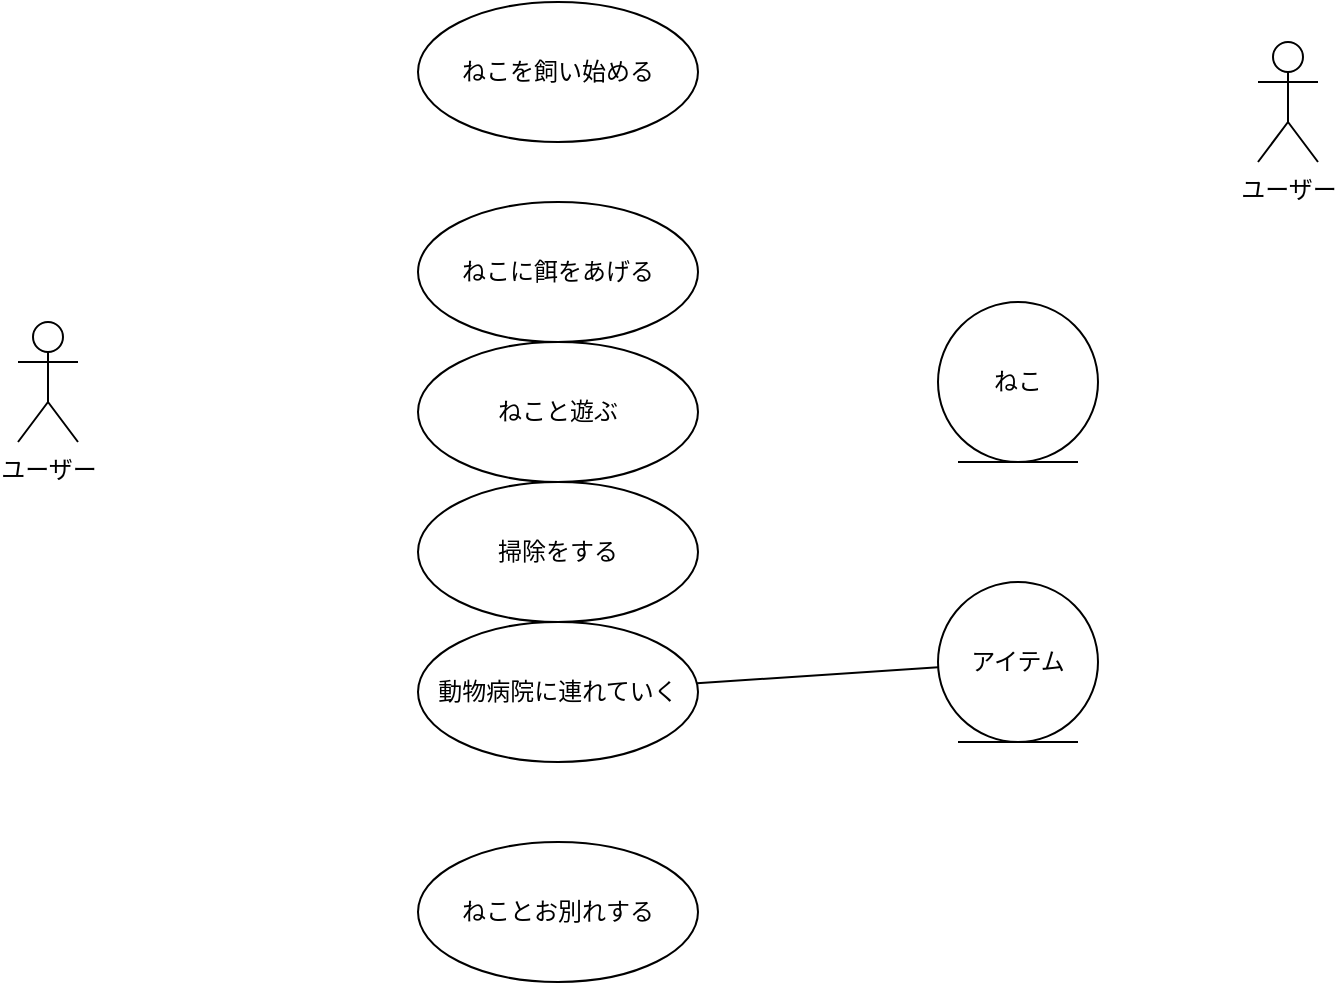 <mxfile>
    <diagram id="YcYUrngqRyG1B-8piv1N" name="Page-1">
        <mxGraphModel dx="2217" dy="762" grid="1" gridSize="10" guides="1" tooltips="1" connect="1" arrows="1" fold="1" page="1" pageScale="1" pageWidth="850" pageHeight="1100" math="0" shadow="0">
            <root>
                <mxCell id="0"/>
                <mxCell id="1" parent="0"/>
                <mxCell id="2" value="ユーザー" style="shape=umlActor;verticalLabelPosition=bottom;verticalAlign=top;html=1;" parent="1" vertex="1">
                    <mxGeometry x="-290" y="310" width="30" height="60" as="geometry"/>
                </mxCell>
                <mxCell id="3" value="ねこを飼い始める" style="ellipse;whiteSpace=wrap;html=1;" parent="1" vertex="1">
                    <mxGeometry x="-90" y="150" width="140" height="70" as="geometry"/>
                </mxCell>
                <mxCell id="4" value="ねこに餌をあげる" style="ellipse;whiteSpace=wrap;html=1;" parent="1" vertex="1">
                    <mxGeometry x="-90" y="250" width="140" height="70" as="geometry"/>
                </mxCell>
                <mxCell id="5" value="ねことお別れする" style="ellipse;whiteSpace=wrap;html=1;" parent="1" vertex="1">
                    <mxGeometry x="-90" y="570" width="140" height="70" as="geometry"/>
                </mxCell>
                <mxCell id="6" value="ねこと遊ぶ" style="ellipse;whiteSpace=wrap;html=1;" parent="1" vertex="1">
                    <mxGeometry x="-90" y="320" width="140" height="70" as="geometry"/>
                </mxCell>
                <mxCell id="8" value="掃除をする" style="ellipse;whiteSpace=wrap;html=1;" parent="1" vertex="1">
                    <mxGeometry x="-90" y="390" width="140" height="70" as="geometry"/>
                </mxCell>
                <mxCell id="9" value="動物病院に連れていく" style="ellipse;whiteSpace=wrap;html=1;" parent="1" vertex="1">
                    <mxGeometry x="-90" y="460" width="140" height="70" as="geometry"/>
                </mxCell>
                <mxCell id="11" value="ねこ" style="ellipse;shape=umlEntity;whiteSpace=wrap;html=1;" vertex="1" parent="1">
                    <mxGeometry x="170" y="300" width="80" height="80" as="geometry"/>
                </mxCell>
                <mxCell id="12" value="アイテム" style="ellipse;shape=umlEntity;whiteSpace=wrap;html=1;" vertex="1" parent="1">
                    <mxGeometry x="170" y="440" width="80" height="80" as="geometry"/>
                </mxCell>
                <mxCell id="14" value="" style="endArrow=none;html=1;" edge="1" parent="1" source="9" target="12">
                    <mxGeometry width="50" height="50" relative="1" as="geometry">
                        <mxPoint x="330" y="400" as="sourcePoint"/>
                        <mxPoint x="380" y="350" as="targetPoint"/>
                    </mxGeometry>
                </mxCell>
                <mxCell id="15" value="ユーザー" style="shape=umlActor;verticalLabelPosition=bottom;verticalAlign=top;html=1;" vertex="1" parent="1">
                    <mxGeometry x="330" y="170" width="30" height="60" as="geometry"/>
                </mxCell>
            </root>
        </mxGraphModel>
    </diagram>
</mxfile>